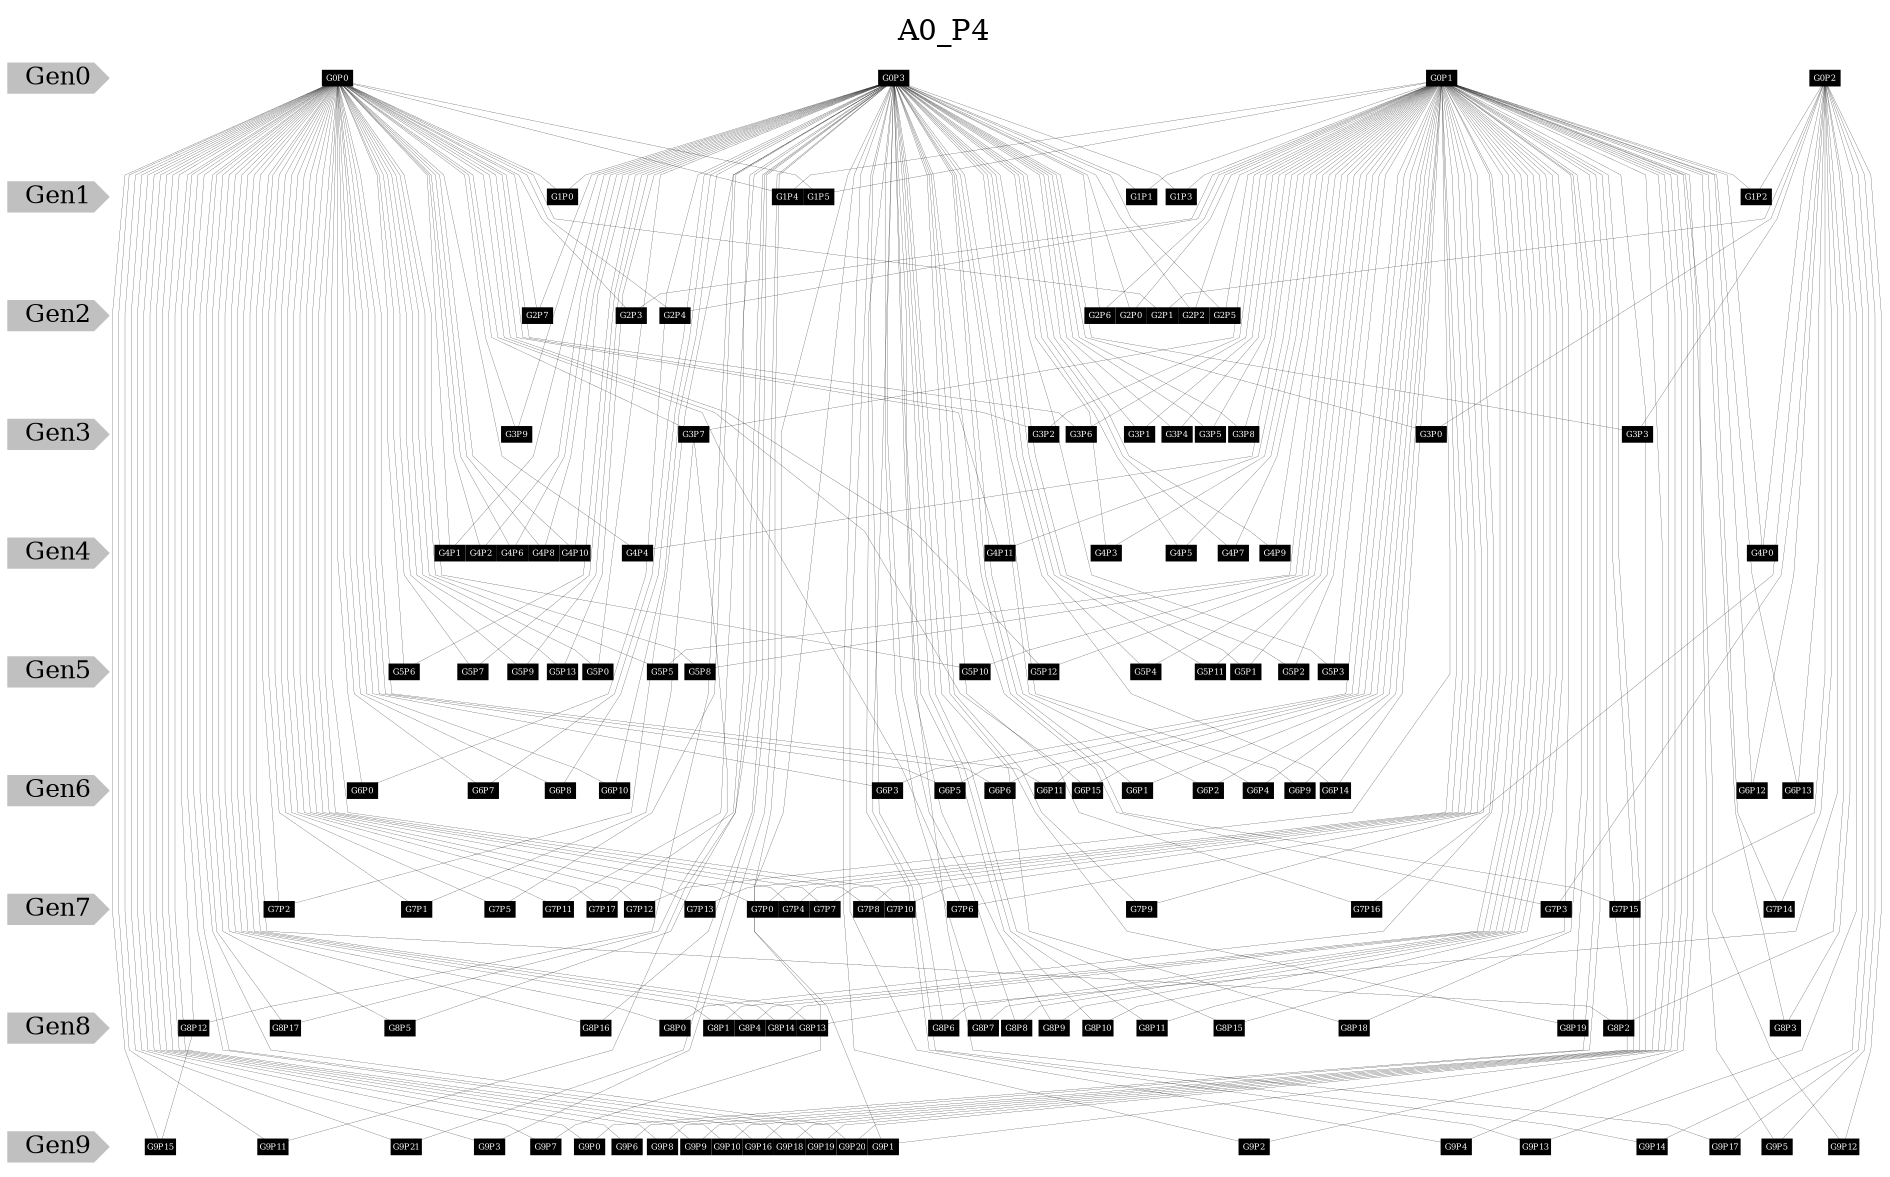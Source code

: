 graph A0_P4 {
    label = A0_P4;
    labelloc=tp; rankdir=TD;graph [splines=polyline, nodesep=0.01, ranksep=0.5];node[color=black style=filled shape=box fontcolor=white fixedsize=true width=.2 height=.1 fontsize=4];edge[penwidth=.1];
    subgraph Generations {
        node[color=grey style=filled fontsize=12 shape=cds fontcolor=black fixedsize=false];edge[style=invis]
        Gen0 -- Gen1 -- Gen2 -- Gen3 -- Gen4 -- Gen5 -- Gen6 -- Gen7 -- Gen8 -- Gen9;
    }
    {rank=same;Gen0;G0P0;G0P1;G0P2;G0P3;}
    {rank=same;Gen1;G1P0;G1P1;G1P2;G1P3;G1P4;G1P5;}
    {rank=same;Gen2;G2P0;G2P1;G2P2;G2P3;G2P4;G2P5;G2P6;G2P7;}
    {rank=same;Gen3;G3P0;G3P1;G3P2;G3P3;G3P4;G3P5;G3P6;G3P7;G3P8;G3P9;}
    {rank=same;Gen4;G4P0;G4P1;G4P2;G4P3;G4P4;G4P5;G4P6;G4P7;G4P8;G4P9;G4P10;G4P11;}
    {rank=same;Gen5;G5P0;G5P1;G5P2;G5P3;G5P4;G5P5;G5P6;G5P7;G5P8;G5P9;G5P10;G5P11;G5P12;G5P13;}
    {rank=same;Gen6;G6P0;G6P1;G6P2;G6P3;G6P4;G6P5;G6P6;G6P7;G6P8;G6P9;G6P10;G6P11;G6P12;G6P13;G6P14;G6P15;}
    {rank=same;Gen7;G7P0;G7P1;G7P2;G7P3;G7P4;G7P5;G7P6;G7P7;G7P8;G7P9;G7P10;G7P11;G7P12;G7P13;G7P14;G7P15;G7P16;G7P17;}
    {rank=same;Gen8;G8P0;G8P1;G8P2;G8P3;G8P4;G8P5;G8P6;G8P7;G8P8;G8P9;G8P10;G8P11;G8P12;G8P13;G8P14;G8P15;G8P16;G8P17;G8P18;G8P19;}
    {rank=same;Gen9;G9P0;G9P1;G9P2;G9P3;G9P4;G9P5;G9P6;G9P7;G9P8;G9P9;G9P10;G9P11;G9P12;G9P13;G9P14;G9P15;G9P16;G9P17;G9P18;G9P19;G9P20;G9P21;}
    G0P0 -- G1P0;
    G0P0 -- G1P4;
    G0P0 -- G1P5;
    G0P0 -- G2P1;
    G0P0 -- G2P3;
    G0P0 -- G2P4;
    G0P0 -- G2P7;
    G0P0 -- G3P2;
    G0P0 -- G3P6;
    G0P0 -- G3P7;
    G0P0 -- G3P9;
    G0P0 -- G4P1;
    G0P0 -- G4P2;
    G0P0 -- G4P4;
    G0P0 -- G4P6;
    G0P0 -- G4P8;
    G0P0 -- G4P10;
    G0P0 -- G4P11;
    G0P0 -- G5P0;
    G0P0 -- G5P5;
    G0P0 -- G5P6;
    G0P0 -- G5P7;
    G0P0 -- G5P8;
    G0P0 -- G5P9;
    G0P0 -- G5P10;
    G0P0 -- G5P12;
    G0P0 -- G5P13;
    G0P0 -- G6P0;
    G0P0 -- G6P3;
    G0P0 -- G6P5;
    G0P0 -- G6P6;
    G0P0 -- G6P7;
    G0P0 -- G6P8;
    G0P0 -- G6P10;
    G0P0 -- G6P11;
    G0P0 -- G6P15;
    G0P0 -- G7P0;
    G0P0 -- G7P1;
    G0P0 -- G7P2;
    G0P0 -- G7P4;
    G0P0 -- G7P5;
    G0P0 -- G7P6;
    G0P0 -- G7P7;
    G0P0 -- G7P8;
    G0P0 -- G7P10;
    G0P0 -- G7P11;
    G0P0 -- G7P12;
    G0P0 -- G7P13;
    G0P0 -- G7P17;
    G0P0 -- G8P0;
    G0P0 -- G8P1;
    G0P0 -- G8P2;
    G0P0 -- G8P4;
    G0P0 -- G8P5;
    G0P0 -- G8P12;
    G0P0 -- G8P13;
    G0P0 -- G8P14;
    G0P0 -- G8P16;
    G0P0 -- G8P17;
    G0P0 -- G9P0;
    G0P0 -- G9P3;
    G0P0 -- G9P6;
    G0P0 -- G9P7;
    G0P0 -- G9P8;
    G0P0 -- G9P9;
    G0P0 -- G9P10;
    G0P0 -- G9P11;
    G0P0 -- G9P15;
    G0P0 -- G9P16;
    G0P0 -- G9P18;
    G0P0 -- G9P19;
    G0P0 -- G9P20;
    G0P0 -- G9P21;
    G0P1 -- G1P1;
    G0P1 -- G1P2;
    G0P1 -- G1P3;
    G0P1 -- G1P4;
    G0P1 -- G1P5;
    G0P1 -- G2P0;
    G0P1 -- G2P2;
    G0P1 -- G2P3;
    G0P1 -- G2P4;
    G0P1 -- G2P5;
    G0P1 -- G2P6;
    G0P1 -- G3P1;
    G0P1 -- G3P2;
    G0P1 -- G3P4;
    G0P1 -- G3P5;
    G0P1 -- G3P6;
    G0P1 -- G3P7;
    G0P1 -- G3P8;
    G0P1 -- G4P0;
    G0P1 -- G4P3;
    G0P1 -- G4P4;
    G0P1 -- G4P5;
    G0P1 -- G4P7;
    G0P1 -- G4P9;
    G0P1 -- G4P11;
    G0P1 -- G5P1;
    G0P1 -- G5P2;
    G0P1 -- G5P3;
    G0P1 -- G5P4;
    G0P1 -- G5P5;
    G0P1 -- G5P8;
    G0P1 -- G5P10;
    G0P1 -- G5P11;
    G0P1 -- G5P12;
    G0P1 -- G6P1;
    G0P1 -- G6P2;
    G0P1 -- G6P3;
    G0P1 -- G6P4;
    G0P1 -- G6P5;
    G0P1 -- G6P6;
    G0P1 -- G6P9;
    G0P1 -- G6P11;
    G0P1 -- G6P12;
    G0P1 -- G6P13;
    G0P1 -- G6P14;
    G0P1 -- G6P15;
    G0P1 -- G7P0;
    G0P1 -- G7P4;
    G0P1 -- G7P7;
    G0P1 -- G7P8;
    G0P1 -- G7P9;
    G0P1 -- G7P10;
    G0P1 -- G7P12;
    G0P1 -- G7P13;
    G0P1 -- G7P14;
    G0P1 -- G7P16;
    G0P1 -- G8P0;
    G0P1 -- G8P1;
    G0P1 -- G8P3;
    G0P1 -- G8P4;
    G0P1 -- G8P6;
    G0P1 -- G8P7;
    G0P1 -- G8P8;
    G0P1 -- G8P9;
    G0P1 -- G8P10;
    G0P1 -- G8P11;
    G0P1 -- G8P14;
    G0P1 -- G8P15;
    G0P1 -- G8P18;
    G0P1 -- G8P19;
    G0P1 -- G9P0;
    G0P1 -- G9P1;
    G0P1 -- G9P2;
    G0P1 -- G9P4;
    G0P1 -- G9P5;
    G0P1 -- G9P6;
    G0P1 -- G9P8;
    G0P1 -- G9P9;
    G0P1 -- G9P10;
    G0P1 -- G9P12;
    G0P1 -- G9P16;
    G0P1 -- G9P18;
    G0P1 -- G9P19;
    G0P1 -- G9P20;
    G0P2 -- G1P2;
    G0P2 -- G2P1;
    G0P2 -- G3P0;
    G0P2 -- G3P3;
    G0P2 -- G4P0;
    G0P2 -- G6P12;
    G0P2 -- G6P13;
    G0P2 -- G7P3;
    G0P2 -- G7P6;
    G0P2 -- G7P14;
    G0P2 -- G7P15;
    G0P2 -- G8P2;
    G0P2 -- G8P3;
    G0P2 -- G8P13;
    G0P2 -- G9P5;
    G0P2 -- G9P12;
    G0P2 -- G9P13;
    G0P2 -- G9P14;
    G0P2 -- G9P17;
    G0P3 -- G1P0;
    G0P3 -- G1P1;
    G0P3 -- G1P3;
    G0P3 -- G2P0;
    G0P3 -- G2P2;
    G0P3 -- G2P5;
    G0P3 -- G2P6;
    G0P3 -- G2P7;
    G0P3 -- G3P0;
    G0P3 -- G3P1;
    G0P3 -- G3P3;
    G0P3 -- G3P4;
    G0P3 -- G3P5;
    G0P3 -- G3P8;
    G0P3 -- G3P9;
    G0P3 -- G4P1;
    G0P3 -- G4P2;
    G0P3 -- G4P3;
    G0P3 -- G4P5;
    G0P3 -- G4P6;
    G0P3 -- G4P7;
    G0P3 -- G4P8;
    G0P3 -- G4P9;
    G0P3 -- G4P10;
    G0P3 -- G5P0;
    G0P3 -- G5P1;
    G0P3 -- G5P2;
    G0P3 -- G5P3;
    G0P3 -- G5P4;
    G0P3 -- G5P6;
    G0P3 -- G5P7;
    G0P3 -- G5P9;
    G0P3 -- G5P11;
    G0P3 -- G5P13;
    G0P3 -- G6P0;
    G0P3 -- G6P1;
    G0P3 -- G6P2;
    G0P3 -- G6P4;
    G0P3 -- G6P7;
    G0P3 -- G6P8;
    G0P3 -- G6P9;
    G0P3 -- G6P10;
    G0P3 -- G6P14;
    G0P3 -- G7P2;
    G0P3 -- G7P3;
    G0P3 -- G7P5;
    G0P3 -- G7P9;
    G0P3 -- G7P11;
    G0P3 -- G7P15;
    G0P3 -- G7P16;
    G0P3 -- G7P17;
    G0P3 -- G8P5;
    G0P3 -- G8P6;
    G0P3 -- G8P7;
    G0P3 -- G8P8;
    G0P3 -- G8P9;
    G0P3 -- G8P10;
    G0P3 -- G8P11;
    G0P3 -- G8P12;
    G0P3 -- G8P15;
    G0P3 -- G8P16;
    G0P3 -- G8P18;
    G0P3 -- G8P19;
    G0P3 -- G9P1;
    G0P3 -- G9P2;
    G0P3 -- G9P3;
    G0P3 -- G9P4;
    G0P3 -- G9P7;
    G0P3 -- G9P11;
    G0P3 -- G9P13;
    G0P3 -- G9P14;
    G0P3 -- G9P17;
    G0P3 -- G9P21;
    G3P7 -- G7P1;
    G3P7 -- G8P17;
    G8P12 -- G9P15;
}

